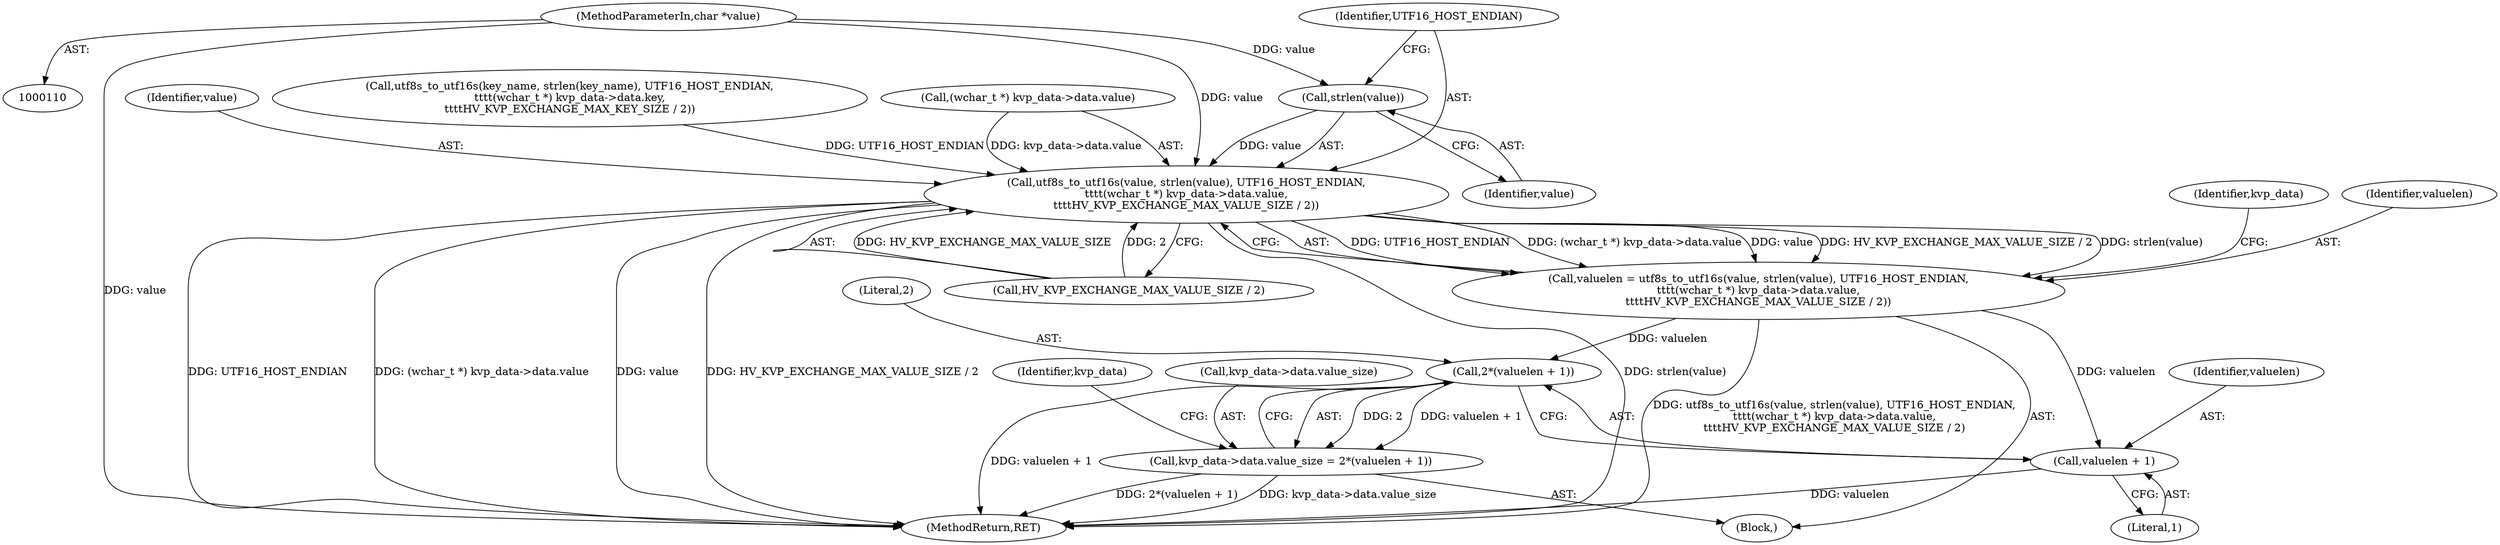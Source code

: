 digraph "0_linux_0720a06a7518c9d0c0125bd5d1f3b6264c55c3dd@API" {
"1000231" [label="(Call,strlen(value))"];
"1000112" [label="(MethodParameterIn,char *value)"];
"1000229" [label="(Call,utf8s_to_utf16s(value, strlen(value), UTF16_HOST_ENDIAN,\n\t\t\t\t(wchar_t *) kvp_data->data.value,\n\t\t\t\tHV_KVP_EXCHANGE_MAX_VALUE_SIZE / 2))"];
"1000227" [label="(Call,valuelen = utf8s_to_utf16s(value, strlen(value), UTF16_HOST_ENDIAN,\n\t\t\t\t(wchar_t *) kvp_data->data.value,\n\t\t\t\tHV_KVP_EXCHANGE_MAX_VALUE_SIZE / 2))"];
"1000250" [label="(Call,2*(valuelen + 1))"];
"1000244" [label="(Call,kvp_data->data.value_size = 2*(valuelen + 1))"];
"1000252" [label="(Call,valuelen + 1)"];
"1000250" [label="(Call,2*(valuelen + 1))"];
"1000251" [label="(Literal,2)"];
"1000241" [label="(Call,HV_KVP_EXCHANGE_MAX_VALUE_SIZE / 2)"];
"1000227" [label="(Call,valuelen = utf8s_to_utf16s(value, strlen(value), UTF16_HOST_ENDIAN,\n\t\t\t\t(wchar_t *) kvp_data->data.value,\n\t\t\t\tHV_KVP_EXCHANGE_MAX_VALUE_SIZE / 2))"];
"1000282" [label="(MethodReturn,RET)"];
"1000112" [label="(MethodParameterIn,char *value)"];
"1000232" [label="(Identifier,value)"];
"1000247" [label="(Identifier,kvp_data)"];
"1000252" [label="(Call,valuelen + 1)"];
"1000233" [label="(Identifier,UTF16_HOST_ENDIAN)"];
"1000228" [label="(Identifier,valuelen)"];
"1000231" [label="(Call,strlen(value))"];
"1000254" [label="(Literal,1)"];
"1000253" [label="(Identifier,valuelen)"];
"1000244" [label="(Call,kvp_data->data.value_size = 2*(valuelen + 1))"];
"1000234" [label="(Call,(wchar_t *) kvp_data->data.value)"];
"1000230" [label="(Identifier,value)"];
"1000245" [label="(Call,kvp_data->data.value_size)"];
"1000114" [label="(Block,)"];
"1000201" [label="(Call,utf8s_to_utf16s(key_name, strlen(key_name), UTF16_HOST_ENDIAN,\n\t\t\t\t(wchar_t *) kvp_data->data.key,\n\t\t\t\tHV_KVP_EXCHANGE_MAX_KEY_SIZE / 2))"];
"1000229" [label="(Call,utf8s_to_utf16s(value, strlen(value), UTF16_HOST_ENDIAN,\n\t\t\t\t(wchar_t *) kvp_data->data.value,\n\t\t\t\tHV_KVP_EXCHANGE_MAX_VALUE_SIZE / 2))"];
"1000258" [label="(Identifier,kvp_data)"];
"1000231" -> "1000229"  [label="AST: "];
"1000231" -> "1000232"  [label="CFG: "];
"1000232" -> "1000231"  [label="AST: "];
"1000233" -> "1000231"  [label="CFG: "];
"1000231" -> "1000229"  [label="DDG: value"];
"1000112" -> "1000231"  [label="DDG: value"];
"1000112" -> "1000110"  [label="AST: "];
"1000112" -> "1000282"  [label="DDG: value"];
"1000112" -> "1000229"  [label="DDG: value"];
"1000229" -> "1000227"  [label="AST: "];
"1000229" -> "1000241"  [label="CFG: "];
"1000230" -> "1000229"  [label="AST: "];
"1000233" -> "1000229"  [label="AST: "];
"1000234" -> "1000229"  [label="AST: "];
"1000241" -> "1000229"  [label="AST: "];
"1000227" -> "1000229"  [label="CFG: "];
"1000229" -> "1000282"  [label="DDG: UTF16_HOST_ENDIAN"];
"1000229" -> "1000282"  [label="DDG: strlen(value)"];
"1000229" -> "1000282"  [label="DDG: (wchar_t *) kvp_data->data.value"];
"1000229" -> "1000282"  [label="DDG: value"];
"1000229" -> "1000282"  [label="DDG: HV_KVP_EXCHANGE_MAX_VALUE_SIZE / 2"];
"1000229" -> "1000227"  [label="DDG: UTF16_HOST_ENDIAN"];
"1000229" -> "1000227"  [label="DDG: (wchar_t *) kvp_data->data.value"];
"1000229" -> "1000227"  [label="DDG: value"];
"1000229" -> "1000227"  [label="DDG: HV_KVP_EXCHANGE_MAX_VALUE_SIZE / 2"];
"1000229" -> "1000227"  [label="DDG: strlen(value)"];
"1000201" -> "1000229"  [label="DDG: UTF16_HOST_ENDIAN"];
"1000234" -> "1000229"  [label="DDG: kvp_data->data.value"];
"1000241" -> "1000229"  [label="DDG: HV_KVP_EXCHANGE_MAX_VALUE_SIZE"];
"1000241" -> "1000229"  [label="DDG: 2"];
"1000227" -> "1000114"  [label="AST: "];
"1000228" -> "1000227"  [label="AST: "];
"1000247" -> "1000227"  [label="CFG: "];
"1000227" -> "1000282"  [label="DDG: utf8s_to_utf16s(value, strlen(value), UTF16_HOST_ENDIAN,\n\t\t\t\t(wchar_t *) kvp_data->data.value,\n\t\t\t\tHV_KVP_EXCHANGE_MAX_VALUE_SIZE / 2)"];
"1000227" -> "1000250"  [label="DDG: valuelen"];
"1000227" -> "1000252"  [label="DDG: valuelen"];
"1000250" -> "1000244"  [label="AST: "];
"1000250" -> "1000252"  [label="CFG: "];
"1000251" -> "1000250"  [label="AST: "];
"1000252" -> "1000250"  [label="AST: "];
"1000244" -> "1000250"  [label="CFG: "];
"1000250" -> "1000282"  [label="DDG: valuelen + 1"];
"1000250" -> "1000244"  [label="DDG: 2"];
"1000250" -> "1000244"  [label="DDG: valuelen + 1"];
"1000244" -> "1000114"  [label="AST: "];
"1000245" -> "1000244"  [label="AST: "];
"1000258" -> "1000244"  [label="CFG: "];
"1000244" -> "1000282"  [label="DDG: 2*(valuelen + 1)"];
"1000244" -> "1000282"  [label="DDG: kvp_data->data.value_size"];
"1000252" -> "1000254"  [label="CFG: "];
"1000253" -> "1000252"  [label="AST: "];
"1000254" -> "1000252"  [label="AST: "];
"1000252" -> "1000282"  [label="DDG: valuelen"];
}
